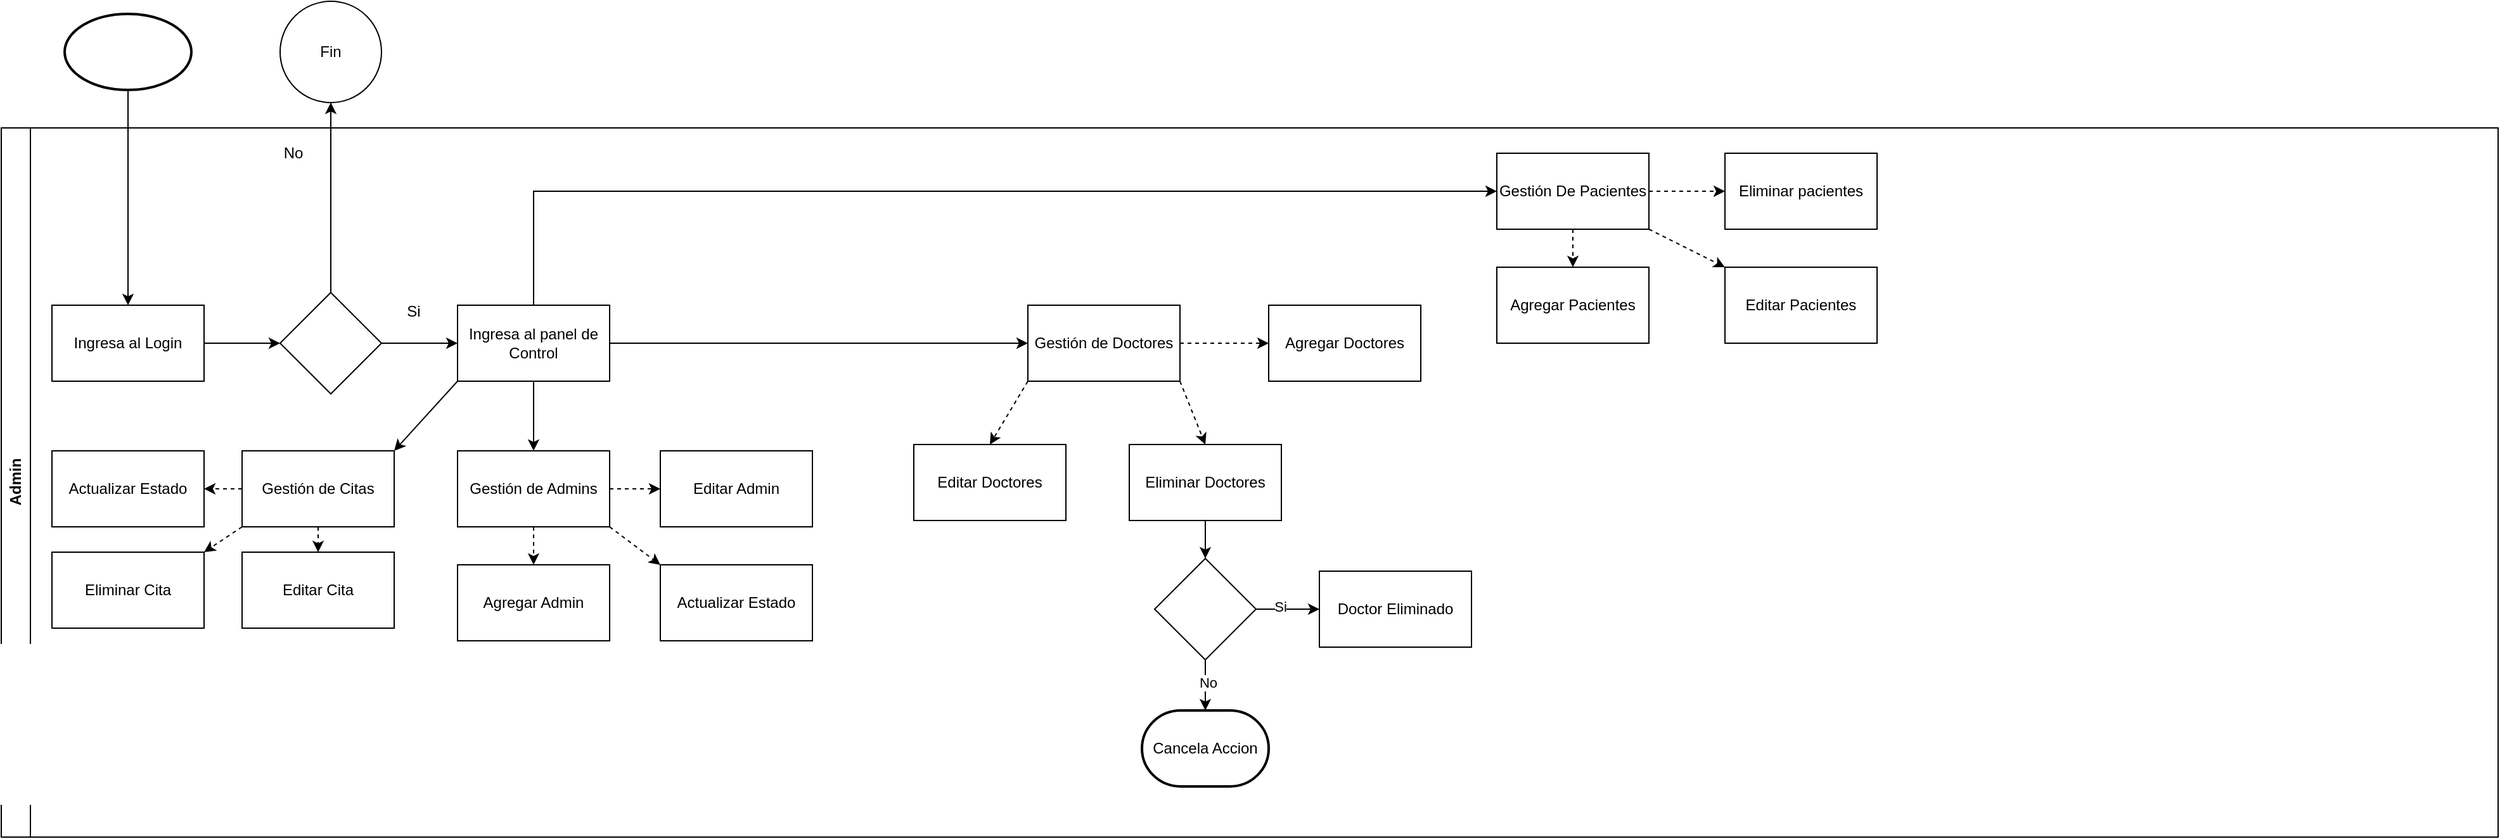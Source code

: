 <mxfile version="24.8.8">
  <diagram id="C5RBs43oDa-KdzZeNtuy" name="Page-1">
    <mxGraphModel dx="1311" dy="685" grid="1" gridSize="10" guides="1" tooltips="1" connect="1" arrows="1" fold="1" page="1" pageScale="1" pageWidth="1600" pageHeight="900" math="0" shadow="0">
      <root>
        <mxCell id="WIyWlLk6GJQsqaUBKTNV-0" />
        <mxCell id="WIyWlLk6GJQsqaUBKTNV-1" parent="WIyWlLk6GJQsqaUBKTNV-0" />
        <mxCell id="ccXL9rLVVRJ975ft9sJH-2" style="edgeStyle=orthogonalEdgeStyle;rounded=0;orthogonalLoop=1;jettySize=auto;html=1;exitX=0.5;exitY=1;exitDx=0;exitDy=0;exitPerimeter=0;" edge="1" parent="WIyWlLk6GJQsqaUBKTNV-1" source="ccXL9rLVVRJ975ft9sJH-16" target="ccXL9rLVVRJ975ft9sJH-0">
          <mxGeometry relative="1" as="geometry">
            <mxPoint x="150" y="130" as="sourcePoint" />
          </mxGeometry>
        </mxCell>
        <mxCell id="ccXL9rLVVRJ975ft9sJH-7" style="edgeStyle=orthogonalEdgeStyle;rounded=0;orthogonalLoop=1;jettySize=auto;html=1;exitX=0.5;exitY=0;exitDx=0;exitDy=0;entryX=0.5;entryY=1;entryDx=0;entryDy=0;" edge="1" parent="WIyWlLk6GJQsqaUBKTNV-1" source="ccXL9rLVVRJ975ft9sJH-1" target="ccXL9rLVVRJ975ft9sJH-6">
          <mxGeometry relative="1" as="geometry" />
        </mxCell>
        <mxCell id="ccXL9rLVVRJ975ft9sJH-6" value="Fin" style="ellipse;whiteSpace=wrap;html=1;aspect=fixed;" vertex="1" parent="WIyWlLk6GJQsqaUBKTNV-1">
          <mxGeometry x="270" y="10" width="80" height="80" as="geometry" />
        </mxCell>
        <mxCell id="ccXL9rLVVRJ975ft9sJH-14" value="Admin" style="swimlane;horizontal=0;whiteSpace=wrap;html=1;" vertex="1" parent="WIyWlLk6GJQsqaUBKTNV-1">
          <mxGeometry x="50" y="110" width="1970" height="560" as="geometry" />
        </mxCell>
        <mxCell id="ccXL9rLVVRJ975ft9sJH-0" value="Ingresa al Login" style="rounded=0;whiteSpace=wrap;html=1;" vertex="1" parent="ccXL9rLVVRJ975ft9sJH-14">
          <mxGeometry x="40" y="140" width="120" height="60" as="geometry" />
        </mxCell>
        <mxCell id="ccXL9rLVVRJ975ft9sJH-9" style="edgeStyle=orthogonalEdgeStyle;rounded=0;orthogonalLoop=1;jettySize=auto;html=1;exitX=1;exitY=0.5;exitDx=0;exitDy=0;entryX=0;entryY=0.5;entryDx=0;entryDy=0;" edge="1" parent="ccXL9rLVVRJ975ft9sJH-14" source="ccXL9rLVVRJ975ft9sJH-1" target="ccXL9rLVVRJ975ft9sJH-8">
          <mxGeometry relative="1" as="geometry" />
        </mxCell>
        <mxCell id="ccXL9rLVVRJ975ft9sJH-1" value="" style="rhombus;whiteSpace=wrap;html=1;" vertex="1" parent="ccXL9rLVVRJ975ft9sJH-14">
          <mxGeometry x="220" y="130" width="80" height="80" as="geometry" />
        </mxCell>
        <mxCell id="ccXL9rLVVRJ975ft9sJH-3" value="No" style="text;html=1;align=center;verticalAlign=middle;resizable=0;points=[];autosize=1;strokeColor=none;fillColor=none;" vertex="1" parent="ccXL9rLVVRJ975ft9sJH-14">
          <mxGeometry x="210" y="5" width="40" height="30" as="geometry" />
        </mxCell>
        <mxCell id="ccXL9rLVVRJ975ft9sJH-5" style="edgeStyle=orthogonalEdgeStyle;rounded=0;orthogonalLoop=1;jettySize=auto;html=1;entryX=0;entryY=0.5;entryDx=0;entryDy=0;" edge="1" parent="ccXL9rLVVRJ975ft9sJH-14" source="ccXL9rLVVRJ975ft9sJH-0" target="ccXL9rLVVRJ975ft9sJH-1">
          <mxGeometry relative="1" as="geometry" />
        </mxCell>
        <mxCell id="ccXL9rLVVRJ975ft9sJH-19" style="rounded=0;orthogonalLoop=1;jettySize=auto;html=1;exitX=1;exitY=0.5;exitDx=0;exitDy=0;entryX=0;entryY=0.5;entryDx=0;entryDy=0;" edge="1" parent="ccXL9rLVVRJ975ft9sJH-14" source="ccXL9rLVVRJ975ft9sJH-8" target="ccXL9rLVVRJ975ft9sJH-18">
          <mxGeometry relative="1" as="geometry" />
        </mxCell>
        <mxCell id="ccXL9rLVVRJ975ft9sJH-23" style="rounded=0;orthogonalLoop=1;jettySize=auto;html=1;exitX=0.5;exitY=1;exitDx=0;exitDy=0;entryX=0.5;entryY=0;entryDx=0;entryDy=0;" edge="1" parent="ccXL9rLVVRJ975ft9sJH-14" source="ccXL9rLVVRJ975ft9sJH-8" target="ccXL9rLVVRJ975ft9sJH-21">
          <mxGeometry relative="1" as="geometry" />
        </mxCell>
        <mxCell id="ccXL9rLVVRJ975ft9sJH-24" style="rounded=0;orthogonalLoop=1;jettySize=auto;html=1;entryX=1;entryY=0;entryDx=0;entryDy=0;exitX=0;exitY=1;exitDx=0;exitDy=0;" edge="1" parent="ccXL9rLVVRJ975ft9sJH-14" source="ccXL9rLVVRJ975ft9sJH-8" target="ccXL9rLVVRJ975ft9sJH-22">
          <mxGeometry relative="1" as="geometry">
            <mxPoint x="420" y="205" as="sourcePoint" />
          </mxGeometry>
        </mxCell>
        <mxCell id="ccXL9rLVVRJ975ft9sJH-25" style="edgeStyle=orthogonalEdgeStyle;rounded=0;orthogonalLoop=1;jettySize=auto;html=1;exitX=0.5;exitY=0;exitDx=0;exitDy=0;entryX=0;entryY=0.5;entryDx=0;entryDy=0;" edge="1" parent="ccXL9rLVVRJ975ft9sJH-14" source="ccXL9rLVVRJ975ft9sJH-8" target="ccXL9rLVVRJ975ft9sJH-20">
          <mxGeometry relative="1" as="geometry" />
        </mxCell>
        <mxCell id="ccXL9rLVVRJ975ft9sJH-8" value="Ingresa al panel de Control" style="rounded=0;whiteSpace=wrap;html=1;" vertex="1" parent="ccXL9rLVVRJ975ft9sJH-14">
          <mxGeometry x="360" y="140" width="120" height="60" as="geometry" />
        </mxCell>
        <mxCell id="ccXL9rLVVRJ975ft9sJH-4" value="Si" style="text;html=1;align=center;verticalAlign=middle;resizable=0;points=[];autosize=1;strokeColor=none;fillColor=none;" vertex="1" parent="ccXL9rLVVRJ975ft9sJH-14">
          <mxGeometry x="310" y="130" width="30" height="30" as="geometry" />
        </mxCell>
        <mxCell id="ccXL9rLVVRJ975ft9sJH-55" style="rounded=0;orthogonalLoop=1;jettySize=auto;html=1;exitX=1;exitY=0.5;exitDx=0;exitDy=0;entryX=0;entryY=0.5;entryDx=0;entryDy=0;dashed=1;" edge="1" parent="ccXL9rLVVRJ975ft9sJH-14" source="ccXL9rLVVRJ975ft9sJH-18" target="ccXL9rLVVRJ975ft9sJH-54">
          <mxGeometry relative="1" as="geometry">
            <mxPoint x="780" y="175" as="sourcePoint" />
          </mxGeometry>
        </mxCell>
        <mxCell id="ccXL9rLVVRJ975ft9sJH-57" style="rounded=0;orthogonalLoop=1;jettySize=auto;html=1;exitX=0;exitY=1;exitDx=0;exitDy=0;entryX=0.5;entryY=0;entryDx=0;entryDy=0;dashed=1;" edge="1" parent="ccXL9rLVVRJ975ft9sJH-14" source="ccXL9rLVVRJ975ft9sJH-18" target="ccXL9rLVVRJ975ft9sJH-56">
          <mxGeometry relative="1" as="geometry">
            <mxPoint x="780" y="205" as="sourcePoint" />
          </mxGeometry>
        </mxCell>
        <mxCell id="ccXL9rLVVRJ975ft9sJH-59" style="rounded=0;orthogonalLoop=1;jettySize=auto;html=1;exitX=1;exitY=1;exitDx=0;exitDy=0;entryX=0.5;entryY=0;entryDx=0;entryDy=0;dashed=1;" edge="1" parent="ccXL9rLVVRJ975ft9sJH-14" source="ccXL9rLVVRJ975ft9sJH-18" target="ccXL9rLVVRJ975ft9sJH-58">
          <mxGeometry relative="1" as="geometry">
            <mxPoint x="780" y="190" as="sourcePoint" />
          </mxGeometry>
        </mxCell>
        <mxCell id="ccXL9rLVVRJ975ft9sJH-18" value="Gestión de Doctores" style="rounded=0;whiteSpace=wrap;html=1;" vertex="1" parent="ccXL9rLVVRJ975ft9sJH-14">
          <mxGeometry x="810" y="140" width="120" height="60" as="geometry" />
        </mxCell>
        <mxCell id="ccXL9rLVVRJ975ft9sJH-32" style="edgeStyle=orthogonalEdgeStyle;rounded=0;orthogonalLoop=1;jettySize=auto;html=1;exitX=1;exitY=0.5;exitDx=0;exitDy=0;entryX=0;entryY=0.5;entryDx=0;entryDy=0;dashed=1;" edge="1" parent="ccXL9rLVVRJ975ft9sJH-14" source="ccXL9rLVVRJ975ft9sJH-20" target="ccXL9rLVVRJ975ft9sJH-31">
          <mxGeometry relative="1" as="geometry" />
        </mxCell>
        <mxCell id="ccXL9rLVVRJ975ft9sJH-51" style="rounded=0;orthogonalLoop=1;jettySize=auto;html=1;exitX=0.5;exitY=1;exitDx=0;exitDy=0;entryX=0.5;entryY=0;entryDx=0;entryDy=0;dashed=1;" edge="1" parent="ccXL9rLVVRJ975ft9sJH-14" source="ccXL9rLVVRJ975ft9sJH-20" target="ccXL9rLVVRJ975ft9sJH-33">
          <mxGeometry relative="1" as="geometry" />
        </mxCell>
        <mxCell id="ccXL9rLVVRJ975ft9sJH-53" style="rounded=0;orthogonalLoop=1;jettySize=auto;html=1;exitX=1;exitY=1;exitDx=0;exitDy=0;entryX=0;entryY=0;entryDx=0;entryDy=0;dashed=1;" edge="1" parent="ccXL9rLVVRJ975ft9sJH-14" source="ccXL9rLVVRJ975ft9sJH-20" target="ccXL9rLVVRJ975ft9sJH-52">
          <mxGeometry relative="1" as="geometry" />
        </mxCell>
        <mxCell id="ccXL9rLVVRJ975ft9sJH-20" value="Gestión De Pacientes" style="rounded=0;whiteSpace=wrap;html=1;" vertex="1" parent="ccXL9rLVVRJ975ft9sJH-14">
          <mxGeometry x="1180" y="20" width="120" height="60" as="geometry" />
        </mxCell>
        <mxCell id="ccXL9rLVVRJ975ft9sJH-43" style="edgeStyle=orthogonalEdgeStyle;rounded=0;orthogonalLoop=1;jettySize=auto;html=1;exitX=0.5;exitY=1;exitDx=0;exitDy=0;entryX=0.5;entryY=0;entryDx=0;entryDy=0;dashed=1;" edge="1" parent="ccXL9rLVVRJ975ft9sJH-14" source="ccXL9rLVVRJ975ft9sJH-21" target="ccXL9rLVVRJ975ft9sJH-42">
          <mxGeometry relative="1" as="geometry" />
        </mxCell>
        <mxCell id="ccXL9rLVVRJ975ft9sJH-47" style="edgeStyle=orthogonalEdgeStyle;rounded=0;orthogonalLoop=1;jettySize=auto;html=1;exitX=1;exitY=0.5;exitDx=0;exitDy=0;entryX=0;entryY=0.5;entryDx=0;entryDy=0;dashed=1;" edge="1" parent="ccXL9rLVVRJ975ft9sJH-14" source="ccXL9rLVVRJ975ft9sJH-21" target="ccXL9rLVVRJ975ft9sJH-46">
          <mxGeometry relative="1" as="geometry" />
        </mxCell>
        <mxCell id="ccXL9rLVVRJ975ft9sJH-50" style="rounded=0;orthogonalLoop=1;jettySize=auto;html=1;exitX=1;exitY=1;exitDx=0;exitDy=0;entryX=0;entryY=0;entryDx=0;entryDy=0;dashed=1;" edge="1" parent="ccXL9rLVVRJ975ft9sJH-14" source="ccXL9rLVVRJ975ft9sJH-21" target="ccXL9rLVVRJ975ft9sJH-44">
          <mxGeometry relative="1" as="geometry" />
        </mxCell>
        <mxCell id="ccXL9rLVVRJ975ft9sJH-21" value="Gestión de Admins" style="rounded=0;whiteSpace=wrap;html=1;" vertex="1" parent="ccXL9rLVVRJ975ft9sJH-14">
          <mxGeometry x="360" y="255" width="120" height="60" as="geometry" />
        </mxCell>
        <mxCell id="ccXL9rLVVRJ975ft9sJH-37" style="rounded=0;orthogonalLoop=1;jettySize=auto;html=1;exitX=0;exitY=1;exitDx=0;exitDy=0;entryX=1;entryY=0;entryDx=0;entryDy=0;dashed=1;" edge="1" parent="ccXL9rLVVRJ975ft9sJH-14" source="ccXL9rLVVRJ975ft9sJH-22" target="ccXL9rLVVRJ975ft9sJH-36">
          <mxGeometry relative="1" as="geometry" />
        </mxCell>
        <mxCell id="ccXL9rLVVRJ975ft9sJH-39" style="edgeStyle=orthogonalEdgeStyle;rounded=0;orthogonalLoop=1;jettySize=auto;html=1;exitX=0.5;exitY=1;exitDx=0;exitDy=0;entryX=0.5;entryY=0;entryDx=0;entryDy=0;dashed=1;" edge="1" parent="ccXL9rLVVRJ975ft9sJH-14" source="ccXL9rLVVRJ975ft9sJH-22" target="ccXL9rLVVRJ975ft9sJH-38">
          <mxGeometry relative="1" as="geometry" />
        </mxCell>
        <mxCell id="ccXL9rLVVRJ975ft9sJH-41" style="rounded=0;orthogonalLoop=1;jettySize=auto;html=1;exitX=0;exitY=0.5;exitDx=0;exitDy=0;entryX=1;entryY=0.5;entryDx=0;entryDy=0;dashed=1;" edge="1" parent="ccXL9rLVVRJ975ft9sJH-14" source="ccXL9rLVVRJ975ft9sJH-22" target="ccXL9rLVVRJ975ft9sJH-40">
          <mxGeometry relative="1" as="geometry" />
        </mxCell>
        <mxCell id="ccXL9rLVVRJ975ft9sJH-22" value="Gestión de Citas" style="rounded=0;whiteSpace=wrap;html=1;" vertex="1" parent="ccXL9rLVVRJ975ft9sJH-14">
          <mxGeometry x="190" y="255" width="120" height="60" as="geometry" />
        </mxCell>
        <mxCell id="ccXL9rLVVRJ975ft9sJH-31" value="Eliminar pacientes" style="rounded=0;whiteSpace=wrap;html=1;" vertex="1" parent="ccXL9rLVVRJ975ft9sJH-14">
          <mxGeometry x="1360" y="20" width="120" height="60" as="geometry" />
        </mxCell>
        <mxCell id="ccXL9rLVVRJ975ft9sJH-33" value="Agregar Pacientes" style="rounded=0;whiteSpace=wrap;html=1;" vertex="1" parent="ccXL9rLVVRJ975ft9sJH-14">
          <mxGeometry x="1180" y="110" width="120" height="60" as="geometry" />
        </mxCell>
        <mxCell id="ccXL9rLVVRJ975ft9sJH-36" value="Eliminar Cita" style="rounded=0;whiteSpace=wrap;html=1;" vertex="1" parent="ccXL9rLVVRJ975ft9sJH-14">
          <mxGeometry x="40" y="335" width="120" height="60" as="geometry" />
        </mxCell>
        <mxCell id="ccXL9rLVVRJ975ft9sJH-38" value="Editar Cita" style="rounded=0;whiteSpace=wrap;html=1;" vertex="1" parent="ccXL9rLVVRJ975ft9sJH-14">
          <mxGeometry x="190" y="335" width="120" height="60" as="geometry" />
        </mxCell>
        <mxCell id="ccXL9rLVVRJ975ft9sJH-40" value="Actualizar Estado" style="rounded=0;whiteSpace=wrap;html=1;" vertex="1" parent="ccXL9rLVVRJ975ft9sJH-14">
          <mxGeometry x="40" y="255" width="120" height="60" as="geometry" />
        </mxCell>
        <mxCell id="ccXL9rLVVRJ975ft9sJH-42" value="Agregar Admin" style="rounded=0;whiteSpace=wrap;html=1;" vertex="1" parent="ccXL9rLVVRJ975ft9sJH-14">
          <mxGeometry x="360" y="345" width="120" height="60" as="geometry" />
        </mxCell>
        <mxCell id="ccXL9rLVVRJ975ft9sJH-44" value="Actualizar Estado" style="rounded=0;whiteSpace=wrap;html=1;" vertex="1" parent="ccXL9rLVVRJ975ft9sJH-14">
          <mxGeometry x="520" y="345" width="120" height="60" as="geometry" />
        </mxCell>
        <mxCell id="ccXL9rLVVRJ975ft9sJH-46" value="Editar Admin" style="rounded=0;whiteSpace=wrap;html=1;" vertex="1" parent="ccXL9rLVVRJ975ft9sJH-14">
          <mxGeometry x="520" y="255" width="120" height="60" as="geometry" />
        </mxCell>
        <mxCell id="ccXL9rLVVRJ975ft9sJH-52" value="Editar Pacientes" style="rounded=0;whiteSpace=wrap;html=1;" vertex="1" parent="ccXL9rLVVRJ975ft9sJH-14">
          <mxGeometry x="1360" y="110" width="120" height="60" as="geometry" />
        </mxCell>
        <mxCell id="ccXL9rLVVRJ975ft9sJH-54" value="Agregar Doctores" style="rounded=0;whiteSpace=wrap;html=1;" vertex="1" parent="ccXL9rLVVRJ975ft9sJH-14">
          <mxGeometry x="1000" y="140" width="120" height="60" as="geometry" />
        </mxCell>
        <mxCell id="ccXL9rLVVRJ975ft9sJH-56" value="Editar Doctores" style="rounded=0;whiteSpace=wrap;html=1;" vertex="1" parent="ccXL9rLVVRJ975ft9sJH-14">
          <mxGeometry x="720" y="250" width="120" height="60" as="geometry" />
        </mxCell>
        <mxCell id="ccXL9rLVVRJ975ft9sJH-61" style="rounded=0;orthogonalLoop=1;jettySize=auto;html=1;exitX=0.5;exitY=1;exitDx=0;exitDy=0;" edge="1" parent="ccXL9rLVVRJ975ft9sJH-14" source="ccXL9rLVVRJ975ft9sJH-58" target="ccXL9rLVVRJ975ft9sJH-60">
          <mxGeometry relative="1" as="geometry" />
        </mxCell>
        <mxCell id="ccXL9rLVVRJ975ft9sJH-58" value="Eliminar Doctores" style="rounded=0;whiteSpace=wrap;html=1;" vertex="1" parent="ccXL9rLVVRJ975ft9sJH-14">
          <mxGeometry x="890" y="250" width="120" height="60" as="geometry" />
        </mxCell>
        <mxCell id="ccXL9rLVVRJ975ft9sJH-63" style="rounded=0;orthogonalLoop=1;jettySize=auto;html=1;exitX=1;exitY=0.5;exitDx=0;exitDy=0;entryX=0;entryY=0.5;entryDx=0;entryDy=0;" edge="1" parent="ccXL9rLVVRJ975ft9sJH-14" source="ccXL9rLVVRJ975ft9sJH-60" target="ccXL9rLVVRJ975ft9sJH-62">
          <mxGeometry relative="1" as="geometry" />
        </mxCell>
        <mxCell id="ccXL9rLVVRJ975ft9sJH-64" value="Si" style="edgeLabel;html=1;align=center;verticalAlign=middle;resizable=0;points=[];" vertex="1" connectable="0" parent="ccXL9rLVVRJ975ft9sJH-63">
          <mxGeometry x="-0.243" y="2" relative="1" as="geometry">
            <mxPoint as="offset" />
          </mxGeometry>
        </mxCell>
        <mxCell id="ccXL9rLVVRJ975ft9sJH-60" value="" style="rhombus;whiteSpace=wrap;html=1;" vertex="1" parent="ccXL9rLVVRJ975ft9sJH-14">
          <mxGeometry x="910" y="340" width="80" height="80" as="geometry" />
        </mxCell>
        <mxCell id="ccXL9rLVVRJ975ft9sJH-62" value="Doctor Eliminado" style="rounded=0;whiteSpace=wrap;html=1;" vertex="1" parent="ccXL9rLVVRJ975ft9sJH-14">
          <mxGeometry x="1040" y="350" width="120" height="60" as="geometry" />
        </mxCell>
        <mxCell id="ccXL9rLVVRJ975ft9sJH-65" value="Cancela Accion" style="strokeWidth=2;html=1;shape=mxgraph.flowchart.terminator;whiteSpace=wrap;" vertex="1" parent="ccXL9rLVVRJ975ft9sJH-14">
          <mxGeometry x="900" y="460" width="100" height="60" as="geometry" />
        </mxCell>
        <mxCell id="ccXL9rLVVRJ975ft9sJH-66" style="edgeStyle=orthogonalEdgeStyle;rounded=0;orthogonalLoop=1;jettySize=auto;html=1;exitX=0.5;exitY=1;exitDx=0;exitDy=0;entryX=0.5;entryY=0;entryDx=0;entryDy=0;entryPerimeter=0;" edge="1" parent="ccXL9rLVVRJ975ft9sJH-14" source="ccXL9rLVVRJ975ft9sJH-60" target="ccXL9rLVVRJ975ft9sJH-65">
          <mxGeometry relative="1" as="geometry" />
        </mxCell>
        <mxCell id="ccXL9rLVVRJ975ft9sJH-67" value="No" style="edgeLabel;html=1;align=center;verticalAlign=middle;resizable=0;points=[];" vertex="1" connectable="0" parent="ccXL9rLVVRJ975ft9sJH-66">
          <mxGeometry x="-0.118" y="2" relative="1" as="geometry">
            <mxPoint as="offset" />
          </mxGeometry>
        </mxCell>
        <mxCell id="ccXL9rLVVRJ975ft9sJH-16" value="" style="strokeWidth=2;html=1;shape=mxgraph.flowchart.start_1;whiteSpace=wrap;" vertex="1" parent="WIyWlLk6GJQsqaUBKTNV-1">
          <mxGeometry x="100" y="20" width="100" height="60" as="geometry" />
        </mxCell>
      </root>
    </mxGraphModel>
  </diagram>
</mxfile>
